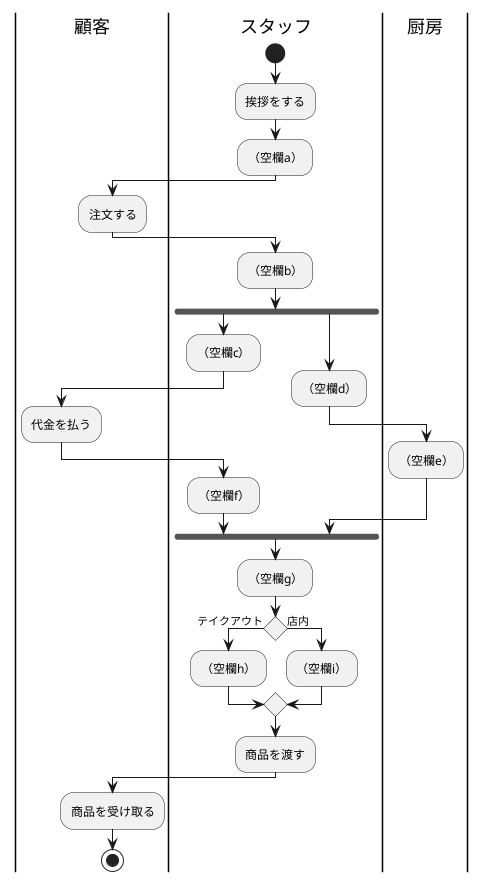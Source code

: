 @startuml ハンバーガーショップ

|顧客|
|顧客|
|スタッフ|
|スタッフ|
|厨房|
|厨房|

|スタッフ|
start
:挨拶をする;
:（空欄a）;
|スタッフ|

|顧客|
:注文する;
|顧客|

|スタッフ|
:（空欄b）;
fork
:（空欄c）;
|顧客|
:代金を払う;
|顧客|
|スタッフ|
:（空欄f）;
|スタッフ|

fork again
:（空欄d）;
|スタッフ|

|厨房|
:（空欄e）;
|厨房|

|スタッフ|
fork end
:（空欄g）;
if () then (テイクアウト)
:（空欄h）;
else  (店内)
:（空欄i）;
endif
:商品を渡す;
|スタッフ|

|顧客|
:商品を受け取る;
|顧客|
stop

@enduml